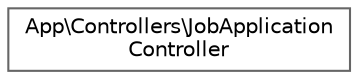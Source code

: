 digraph "Graphical Class Hierarchy"
{
 // LATEX_PDF_SIZE
  bgcolor="transparent";
  edge [fontname=Helvetica,fontsize=10,labelfontname=Helvetica,labelfontsize=10];
  node [fontname=Helvetica,fontsize=10,shape=box,height=0.2,width=0.4];
  rankdir="LR";
  Node0 [id="Node000000",label="App\\Controllers\\JobApplication\lController",height=0.2,width=0.4,color="grey40", fillcolor="white", style="filled",URL="$classApp_1_1Controllers_1_1JobApplicationController.html",tooltip=" "];
}
